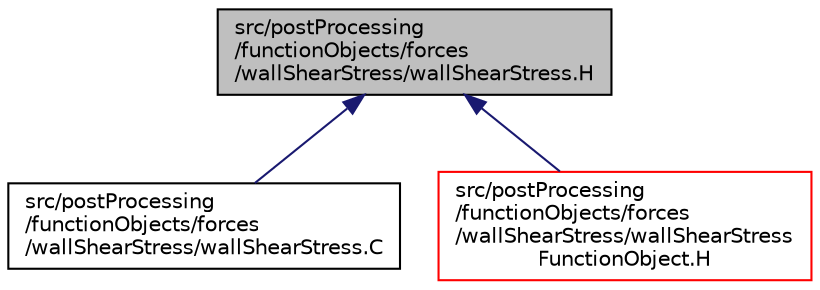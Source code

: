 digraph "src/postProcessing/functionObjects/forces/wallShearStress/wallShearStress.H"
{
  bgcolor="transparent";
  edge [fontname="Helvetica",fontsize="10",labelfontname="Helvetica",labelfontsize="10"];
  node [fontname="Helvetica",fontsize="10",shape=record];
  Node1 [label="src/postProcessing\l/functionObjects/forces\l/wallShearStress/wallShearStress.H",height=0.2,width=0.4,color="black", fillcolor="grey75", style="filled", fontcolor="black"];
  Node1 -> Node2 [dir="back",color="midnightblue",fontsize="10",style="solid",fontname="Helvetica"];
  Node2 [label="src/postProcessing\l/functionObjects/forces\l/wallShearStress/wallShearStress.C",height=0.2,width=0.4,color="black",URL="$a09475.html"];
  Node1 -> Node3 [dir="back",color="midnightblue",fontsize="10",style="solid",fontname="Helvetica"];
  Node3 [label="src/postProcessing\l/functionObjects/forces\l/wallShearStress/wallShearStress\lFunctionObject.H",height=0.2,width=0.4,color="red",URL="$a09479.html"];
}
